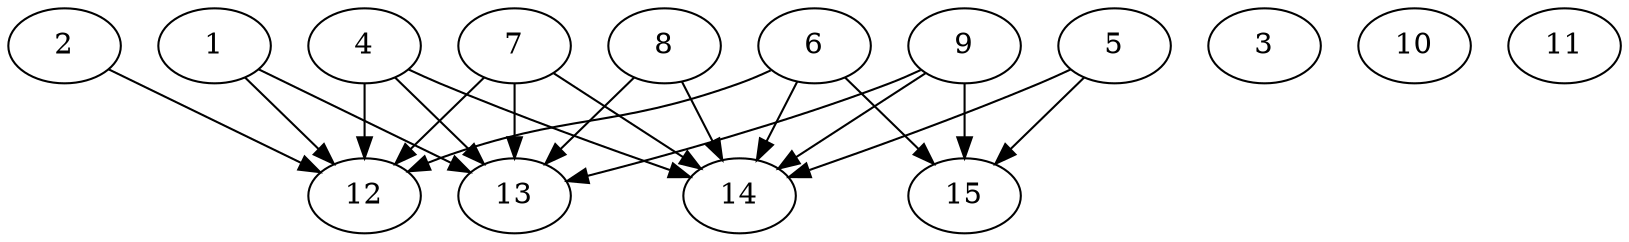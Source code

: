 // DAG automatically generated by daggen at Tue Aug  6 16:26:17 2019
// ./daggen --dot -n 15 --ccr 0.5 --fat 0.8 --regular 0.5 --density 0.5 --mindata 5242880 --maxdata 52428800 
digraph G {
  1 [size="14102528", alpha="0.12", expect_size="7051264"] 
  1 -> 12 [size ="7051264"]
  1 -> 13 [size ="7051264"]
  2 [size="48154624", alpha="0.13", expect_size="24077312"] 
  2 -> 12 [size ="24077312"]
  3 [size="103348224", alpha="0.08", expect_size="51674112"] 
  4 [size="91879424", alpha="0.19", expect_size="45939712"] 
  4 -> 12 [size ="45939712"]
  4 -> 13 [size ="45939712"]
  4 -> 14 [size ="45939712"]
  5 [size="24553472", alpha="0.20", expect_size="12276736"] 
  5 -> 14 [size ="12276736"]
  5 -> 15 [size ="12276736"]
  6 [size="32309248", alpha="0.13", expect_size="16154624"] 
  6 -> 12 [size ="16154624"]
  6 -> 14 [size ="16154624"]
  6 -> 15 [size ="16154624"]
  7 [size="12974080", alpha="0.03", expect_size="6487040"] 
  7 -> 12 [size ="6487040"]
  7 -> 13 [size ="6487040"]
  7 -> 14 [size ="6487040"]
  8 [size="25733120", alpha="0.13", expect_size="12866560"] 
  8 -> 13 [size ="12866560"]
  8 -> 14 [size ="12866560"]
  9 [size="93075456", alpha="0.04", expect_size="46537728"] 
  9 -> 13 [size ="46537728"]
  9 -> 14 [size ="46537728"]
  9 -> 15 [size ="46537728"]
  10 [size="83337216", alpha="0.02", expect_size="41668608"] 
  11 [size="24963072", alpha="0.15", expect_size="12481536"] 
  12 [size="82952192", alpha="0.08", expect_size="41476096"] 
  13 [size="51593216", alpha="0.19", expect_size="25796608"] 
  14 [size="91701248", alpha="0.17", expect_size="45850624"] 
  15 [size="88166400", alpha="0.03", expect_size="44083200"] 
}
